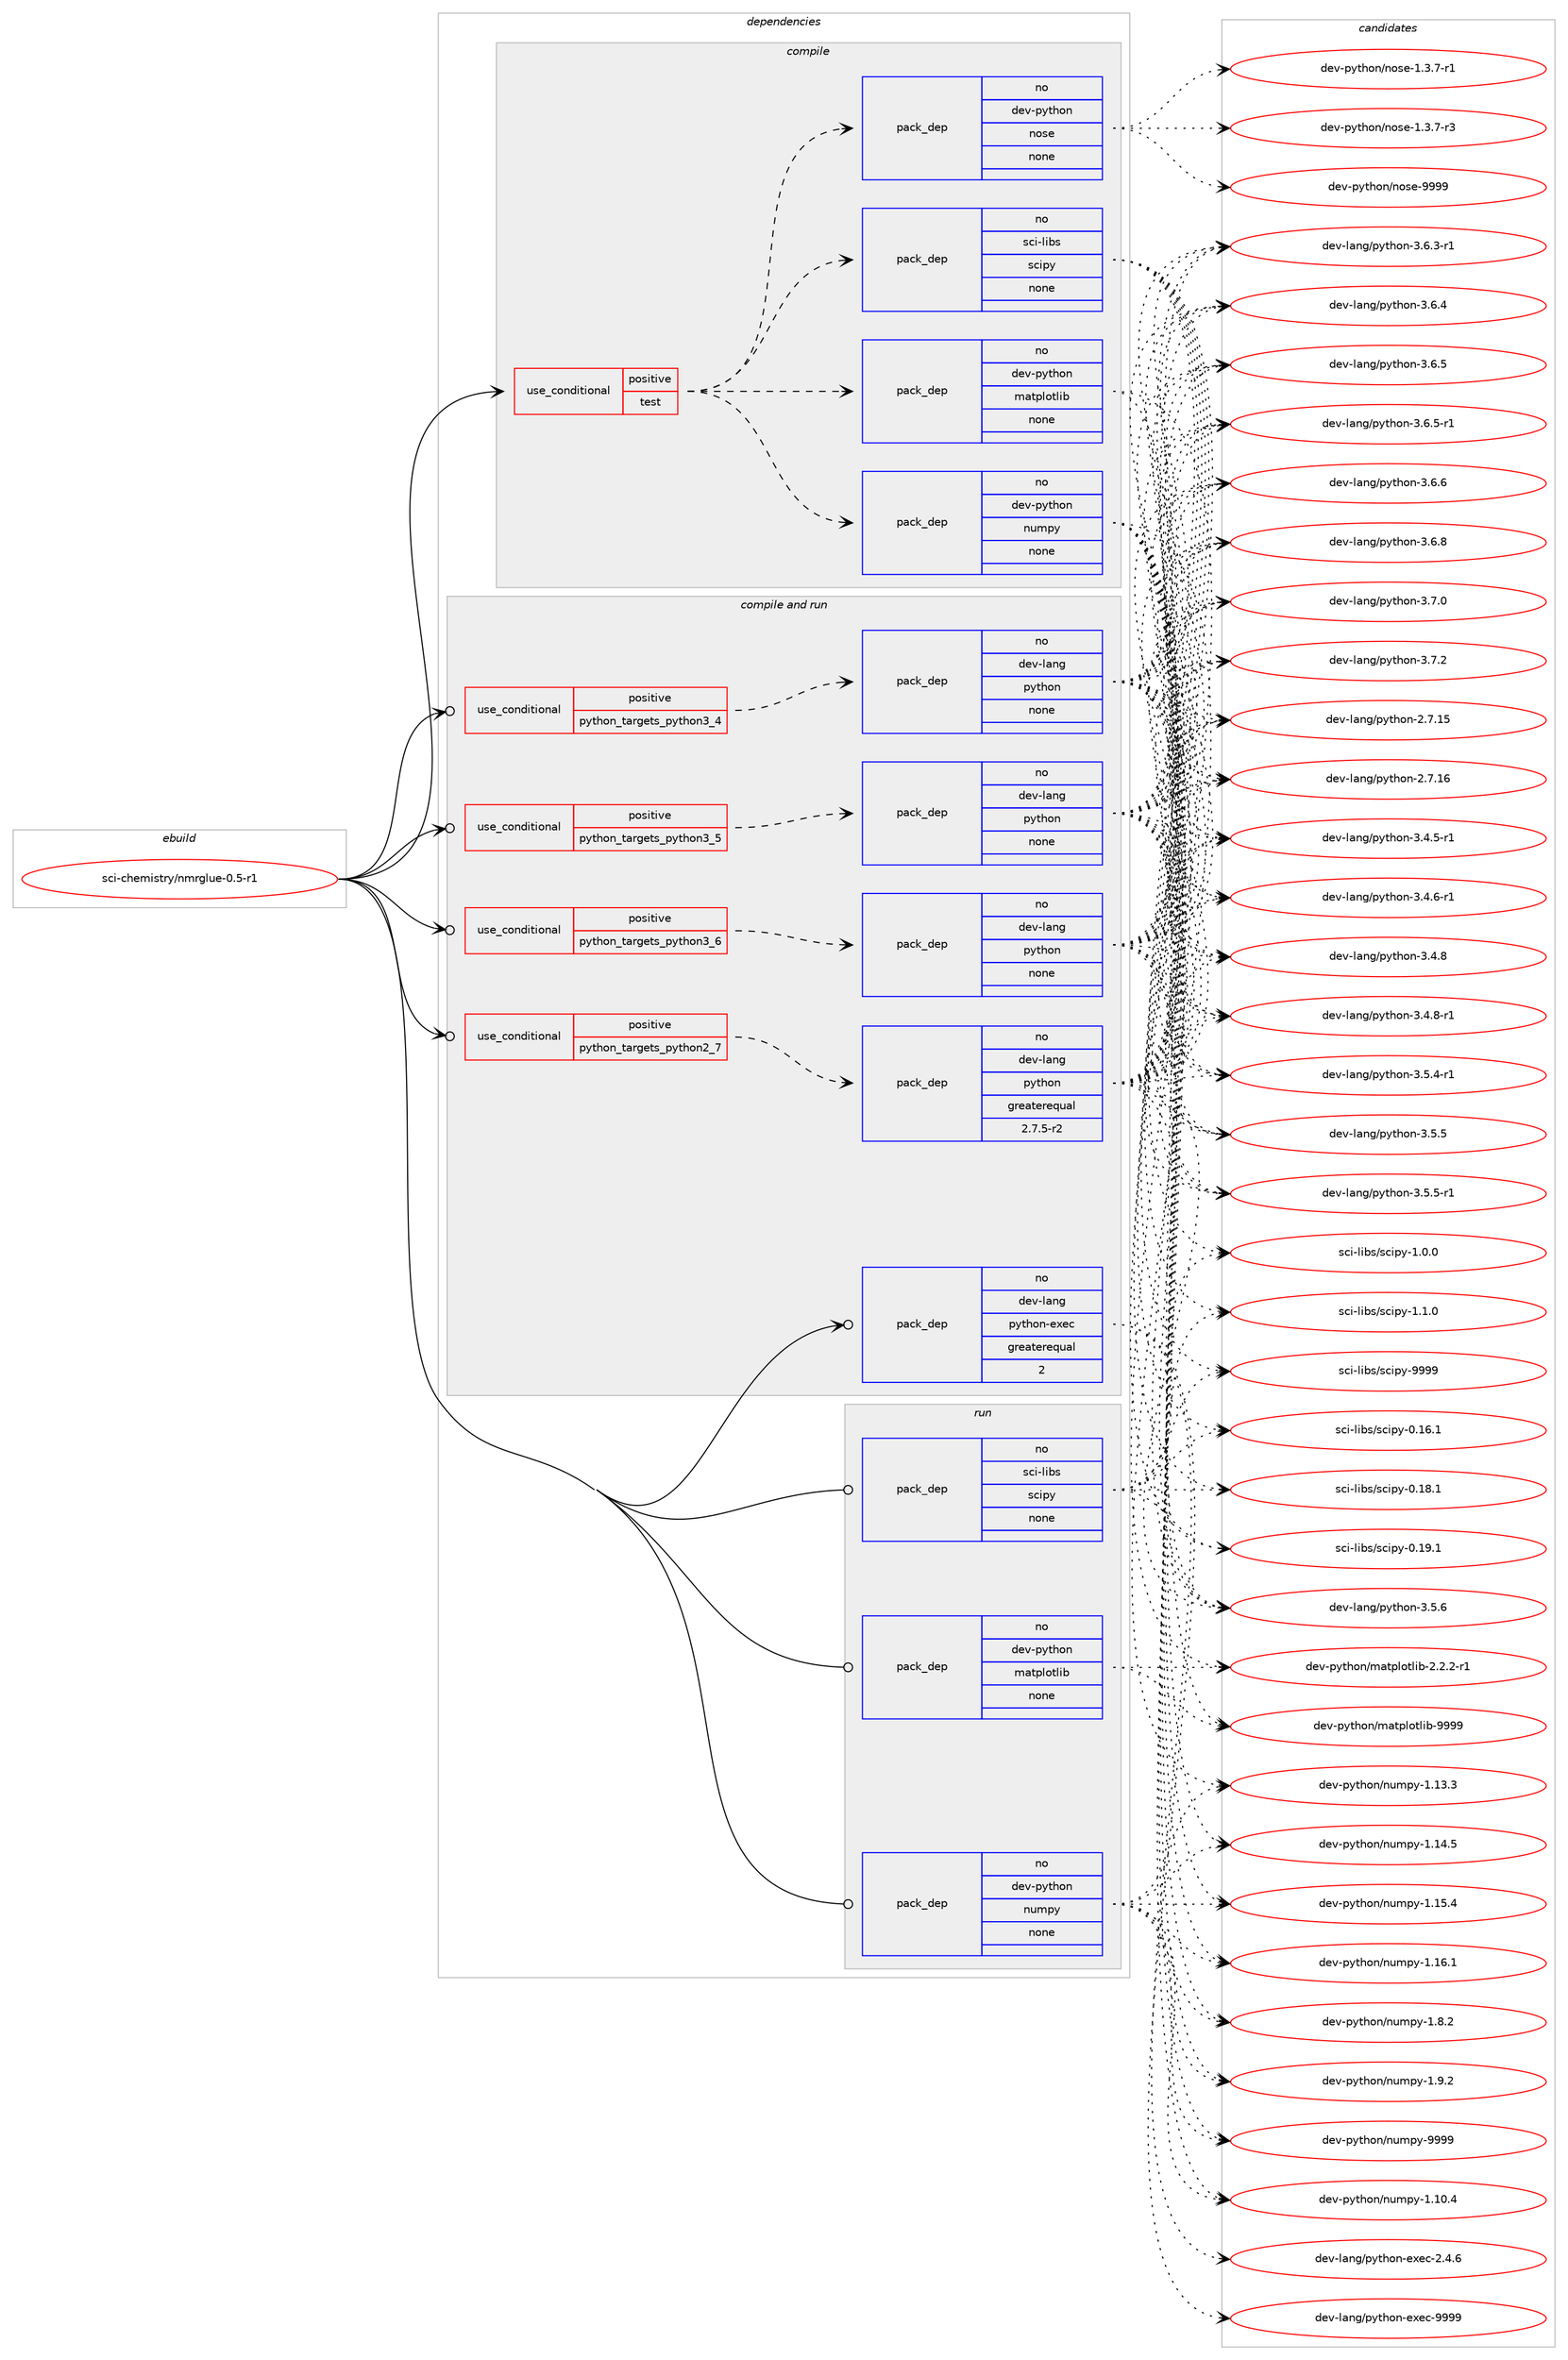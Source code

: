 digraph prolog {

# *************
# Graph options
# *************

newrank=true;
concentrate=true;
compound=true;
graph [rankdir=LR,fontname=Helvetica,fontsize=10,ranksep=1.5];#, ranksep=2.5, nodesep=0.2];
edge  [arrowhead=vee];
node  [fontname=Helvetica,fontsize=10];

# **********
# The ebuild
# **********

subgraph cluster_leftcol {
color=gray;
rank=same;
label=<<i>ebuild</i>>;
id [label="sci-chemistry/nmrglue-0.5-r1", color=red, width=4, href="../sci-chemistry/nmrglue-0.5-r1.svg"];
}

# ****************
# The dependencies
# ****************

subgraph cluster_midcol {
color=gray;
label=<<i>dependencies</i>>;
subgraph cluster_compile {
fillcolor="#eeeeee";
style=filled;
label=<<i>compile</i>>;
subgraph cond452464 {
dependency1688423 [label=<<TABLE BORDER="0" CELLBORDER="1" CELLSPACING="0" CELLPADDING="4"><TR><TD ROWSPAN="3" CELLPADDING="10">use_conditional</TD></TR><TR><TD>positive</TD></TR><TR><TD>test</TD></TR></TABLE>>, shape=none, color=red];
subgraph pack1208304 {
dependency1688424 [label=<<TABLE BORDER="0" CELLBORDER="1" CELLSPACING="0" CELLPADDING="4" WIDTH="220"><TR><TD ROWSPAN="6" CELLPADDING="30">pack_dep</TD></TR><TR><TD WIDTH="110">no</TD></TR><TR><TD>dev-python</TD></TR><TR><TD>matplotlib</TD></TR><TR><TD>none</TD></TR><TR><TD></TD></TR></TABLE>>, shape=none, color=blue];
}
dependency1688423:e -> dependency1688424:w [weight=20,style="dashed",arrowhead="vee"];
subgraph pack1208305 {
dependency1688425 [label=<<TABLE BORDER="0" CELLBORDER="1" CELLSPACING="0" CELLPADDING="4" WIDTH="220"><TR><TD ROWSPAN="6" CELLPADDING="30">pack_dep</TD></TR><TR><TD WIDTH="110">no</TD></TR><TR><TD>dev-python</TD></TR><TR><TD>numpy</TD></TR><TR><TD>none</TD></TR><TR><TD></TD></TR></TABLE>>, shape=none, color=blue];
}
dependency1688423:e -> dependency1688425:w [weight=20,style="dashed",arrowhead="vee"];
subgraph pack1208306 {
dependency1688426 [label=<<TABLE BORDER="0" CELLBORDER="1" CELLSPACING="0" CELLPADDING="4" WIDTH="220"><TR><TD ROWSPAN="6" CELLPADDING="30">pack_dep</TD></TR><TR><TD WIDTH="110">no</TD></TR><TR><TD>sci-libs</TD></TR><TR><TD>scipy</TD></TR><TR><TD>none</TD></TR><TR><TD></TD></TR></TABLE>>, shape=none, color=blue];
}
dependency1688423:e -> dependency1688426:w [weight=20,style="dashed",arrowhead="vee"];
subgraph pack1208307 {
dependency1688427 [label=<<TABLE BORDER="0" CELLBORDER="1" CELLSPACING="0" CELLPADDING="4" WIDTH="220"><TR><TD ROWSPAN="6" CELLPADDING="30">pack_dep</TD></TR><TR><TD WIDTH="110">no</TD></TR><TR><TD>dev-python</TD></TR><TR><TD>nose</TD></TR><TR><TD>none</TD></TR><TR><TD></TD></TR></TABLE>>, shape=none, color=blue];
}
dependency1688423:e -> dependency1688427:w [weight=20,style="dashed",arrowhead="vee"];
}
id:e -> dependency1688423:w [weight=20,style="solid",arrowhead="vee"];
}
subgraph cluster_compileandrun {
fillcolor="#eeeeee";
style=filled;
label=<<i>compile and run</i>>;
subgraph cond452465 {
dependency1688428 [label=<<TABLE BORDER="0" CELLBORDER="1" CELLSPACING="0" CELLPADDING="4"><TR><TD ROWSPAN="3" CELLPADDING="10">use_conditional</TD></TR><TR><TD>positive</TD></TR><TR><TD>python_targets_python2_7</TD></TR></TABLE>>, shape=none, color=red];
subgraph pack1208308 {
dependency1688429 [label=<<TABLE BORDER="0" CELLBORDER="1" CELLSPACING="0" CELLPADDING="4" WIDTH="220"><TR><TD ROWSPAN="6" CELLPADDING="30">pack_dep</TD></TR><TR><TD WIDTH="110">no</TD></TR><TR><TD>dev-lang</TD></TR><TR><TD>python</TD></TR><TR><TD>greaterequal</TD></TR><TR><TD>2.7.5-r2</TD></TR></TABLE>>, shape=none, color=blue];
}
dependency1688428:e -> dependency1688429:w [weight=20,style="dashed",arrowhead="vee"];
}
id:e -> dependency1688428:w [weight=20,style="solid",arrowhead="odotvee"];
subgraph cond452466 {
dependency1688430 [label=<<TABLE BORDER="0" CELLBORDER="1" CELLSPACING="0" CELLPADDING="4"><TR><TD ROWSPAN="3" CELLPADDING="10">use_conditional</TD></TR><TR><TD>positive</TD></TR><TR><TD>python_targets_python3_4</TD></TR></TABLE>>, shape=none, color=red];
subgraph pack1208309 {
dependency1688431 [label=<<TABLE BORDER="0" CELLBORDER="1" CELLSPACING="0" CELLPADDING="4" WIDTH="220"><TR><TD ROWSPAN="6" CELLPADDING="30">pack_dep</TD></TR><TR><TD WIDTH="110">no</TD></TR><TR><TD>dev-lang</TD></TR><TR><TD>python</TD></TR><TR><TD>none</TD></TR><TR><TD></TD></TR></TABLE>>, shape=none, color=blue];
}
dependency1688430:e -> dependency1688431:w [weight=20,style="dashed",arrowhead="vee"];
}
id:e -> dependency1688430:w [weight=20,style="solid",arrowhead="odotvee"];
subgraph cond452467 {
dependency1688432 [label=<<TABLE BORDER="0" CELLBORDER="1" CELLSPACING="0" CELLPADDING="4"><TR><TD ROWSPAN="3" CELLPADDING="10">use_conditional</TD></TR><TR><TD>positive</TD></TR><TR><TD>python_targets_python3_5</TD></TR></TABLE>>, shape=none, color=red];
subgraph pack1208310 {
dependency1688433 [label=<<TABLE BORDER="0" CELLBORDER="1" CELLSPACING="0" CELLPADDING="4" WIDTH="220"><TR><TD ROWSPAN="6" CELLPADDING="30">pack_dep</TD></TR><TR><TD WIDTH="110">no</TD></TR><TR><TD>dev-lang</TD></TR><TR><TD>python</TD></TR><TR><TD>none</TD></TR><TR><TD></TD></TR></TABLE>>, shape=none, color=blue];
}
dependency1688432:e -> dependency1688433:w [weight=20,style="dashed",arrowhead="vee"];
}
id:e -> dependency1688432:w [weight=20,style="solid",arrowhead="odotvee"];
subgraph cond452468 {
dependency1688434 [label=<<TABLE BORDER="0" CELLBORDER="1" CELLSPACING="0" CELLPADDING="4"><TR><TD ROWSPAN="3" CELLPADDING="10">use_conditional</TD></TR><TR><TD>positive</TD></TR><TR><TD>python_targets_python3_6</TD></TR></TABLE>>, shape=none, color=red];
subgraph pack1208311 {
dependency1688435 [label=<<TABLE BORDER="0" CELLBORDER="1" CELLSPACING="0" CELLPADDING="4" WIDTH="220"><TR><TD ROWSPAN="6" CELLPADDING="30">pack_dep</TD></TR><TR><TD WIDTH="110">no</TD></TR><TR><TD>dev-lang</TD></TR><TR><TD>python</TD></TR><TR><TD>none</TD></TR><TR><TD></TD></TR></TABLE>>, shape=none, color=blue];
}
dependency1688434:e -> dependency1688435:w [weight=20,style="dashed",arrowhead="vee"];
}
id:e -> dependency1688434:w [weight=20,style="solid",arrowhead="odotvee"];
subgraph pack1208312 {
dependency1688436 [label=<<TABLE BORDER="0" CELLBORDER="1" CELLSPACING="0" CELLPADDING="4" WIDTH="220"><TR><TD ROWSPAN="6" CELLPADDING="30">pack_dep</TD></TR><TR><TD WIDTH="110">no</TD></TR><TR><TD>dev-lang</TD></TR><TR><TD>python-exec</TD></TR><TR><TD>greaterequal</TD></TR><TR><TD>2</TD></TR></TABLE>>, shape=none, color=blue];
}
id:e -> dependency1688436:w [weight=20,style="solid",arrowhead="odotvee"];
}
subgraph cluster_run {
fillcolor="#eeeeee";
style=filled;
label=<<i>run</i>>;
subgraph pack1208313 {
dependency1688437 [label=<<TABLE BORDER="0" CELLBORDER="1" CELLSPACING="0" CELLPADDING="4" WIDTH="220"><TR><TD ROWSPAN="6" CELLPADDING="30">pack_dep</TD></TR><TR><TD WIDTH="110">no</TD></TR><TR><TD>dev-python</TD></TR><TR><TD>matplotlib</TD></TR><TR><TD>none</TD></TR><TR><TD></TD></TR></TABLE>>, shape=none, color=blue];
}
id:e -> dependency1688437:w [weight=20,style="solid",arrowhead="odot"];
subgraph pack1208314 {
dependency1688438 [label=<<TABLE BORDER="0" CELLBORDER="1" CELLSPACING="0" CELLPADDING="4" WIDTH="220"><TR><TD ROWSPAN="6" CELLPADDING="30">pack_dep</TD></TR><TR><TD WIDTH="110">no</TD></TR><TR><TD>dev-python</TD></TR><TR><TD>numpy</TD></TR><TR><TD>none</TD></TR><TR><TD></TD></TR></TABLE>>, shape=none, color=blue];
}
id:e -> dependency1688438:w [weight=20,style="solid",arrowhead="odot"];
subgraph pack1208315 {
dependency1688439 [label=<<TABLE BORDER="0" CELLBORDER="1" CELLSPACING="0" CELLPADDING="4" WIDTH="220"><TR><TD ROWSPAN="6" CELLPADDING="30">pack_dep</TD></TR><TR><TD WIDTH="110">no</TD></TR><TR><TD>sci-libs</TD></TR><TR><TD>scipy</TD></TR><TR><TD>none</TD></TR><TR><TD></TD></TR></TABLE>>, shape=none, color=blue];
}
id:e -> dependency1688439:w [weight=20,style="solid",arrowhead="odot"];
}
}

# **************
# The candidates
# **************

subgraph cluster_choices {
rank=same;
color=gray;
label=<<i>candidates</i>>;

subgraph choice1208304 {
color=black;
nodesep=1;
choice100101118451121211161041111104710997116112108111116108105984550465046504511449 [label="dev-python/matplotlib-2.2.2-r1", color=red, width=4,href="../dev-python/matplotlib-2.2.2-r1.svg"];
choice100101118451121211161041111104710997116112108111116108105984557575757 [label="dev-python/matplotlib-9999", color=red, width=4,href="../dev-python/matplotlib-9999.svg"];
dependency1688424:e -> choice100101118451121211161041111104710997116112108111116108105984550465046504511449:w [style=dotted,weight="100"];
dependency1688424:e -> choice100101118451121211161041111104710997116112108111116108105984557575757:w [style=dotted,weight="100"];
}
subgraph choice1208305 {
color=black;
nodesep=1;
choice100101118451121211161041111104711011710911212145494649484652 [label="dev-python/numpy-1.10.4", color=red, width=4,href="../dev-python/numpy-1.10.4.svg"];
choice100101118451121211161041111104711011710911212145494649514651 [label="dev-python/numpy-1.13.3", color=red, width=4,href="../dev-python/numpy-1.13.3.svg"];
choice100101118451121211161041111104711011710911212145494649524653 [label="dev-python/numpy-1.14.5", color=red, width=4,href="../dev-python/numpy-1.14.5.svg"];
choice100101118451121211161041111104711011710911212145494649534652 [label="dev-python/numpy-1.15.4", color=red, width=4,href="../dev-python/numpy-1.15.4.svg"];
choice100101118451121211161041111104711011710911212145494649544649 [label="dev-python/numpy-1.16.1", color=red, width=4,href="../dev-python/numpy-1.16.1.svg"];
choice1001011184511212111610411111047110117109112121454946564650 [label="dev-python/numpy-1.8.2", color=red, width=4,href="../dev-python/numpy-1.8.2.svg"];
choice1001011184511212111610411111047110117109112121454946574650 [label="dev-python/numpy-1.9.2", color=red, width=4,href="../dev-python/numpy-1.9.2.svg"];
choice10010111845112121116104111110471101171091121214557575757 [label="dev-python/numpy-9999", color=red, width=4,href="../dev-python/numpy-9999.svg"];
dependency1688425:e -> choice100101118451121211161041111104711011710911212145494649484652:w [style=dotted,weight="100"];
dependency1688425:e -> choice100101118451121211161041111104711011710911212145494649514651:w [style=dotted,weight="100"];
dependency1688425:e -> choice100101118451121211161041111104711011710911212145494649524653:w [style=dotted,weight="100"];
dependency1688425:e -> choice100101118451121211161041111104711011710911212145494649534652:w [style=dotted,weight="100"];
dependency1688425:e -> choice100101118451121211161041111104711011710911212145494649544649:w [style=dotted,weight="100"];
dependency1688425:e -> choice1001011184511212111610411111047110117109112121454946564650:w [style=dotted,weight="100"];
dependency1688425:e -> choice1001011184511212111610411111047110117109112121454946574650:w [style=dotted,weight="100"];
dependency1688425:e -> choice10010111845112121116104111110471101171091121214557575757:w [style=dotted,weight="100"];
}
subgraph choice1208306 {
color=black;
nodesep=1;
choice115991054510810598115471159910511212145484649544649 [label="sci-libs/scipy-0.16.1", color=red, width=4,href="../sci-libs/scipy-0.16.1.svg"];
choice115991054510810598115471159910511212145484649564649 [label="sci-libs/scipy-0.18.1", color=red, width=4,href="../sci-libs/scipy-0.18.1.svg"];
choice115991054510810598115471159910511212145484649574649 [label="sci-libs/scipy-0.19.1", color=red, width=4,href="../sci-libs/scipy-0.19.1.svg"];
choice1159910545108105981154711599105112121454946484648 [label="sci-libs/scipy-1.0.0", color=red, width=4,href="../sci-libs/scipy-1.0.0.svg"];
choice1159910545108105981154711599105112121454946494648 [label="sci-libs/scipy-1.1.0", color=red, width=4,href="../sci-libs/scipy-1.1.0.svg"];
choice11599105451081059811547115991051121214557575757 [label="sci-libs/scipy-9999", color=red, width=4,href="../sci-libs/scipy-9999.svg"];
dependency1688426:e -> choice115991054510810598115471159910511212145484649544649:w [style=dotted,weight="100"];
dependency1688426:e -> choice115991054510810598115471159910511212145484649564649:w [style=dotted,weight="100"];
dependency1688426:e -> choice115991054510810598115471159910511212145484649574649:w [style=dotted,weight="100"];
dependency1688426:e -> choice1159910545108105981154711599105112121454946484648:w [style=dotted,weight="100"];
dependency1688426:e -> choice1159910545108105981154711599105112121454946494648:w [style=dotted,weight="100"];
dependency1688426:e -> choice11599105451081059811547115991051121214557575757:w [style=dotted,weight="100"];
}
subgraph choice1208307 {
color=black;
nodesep=1;
choice10010111845112121116104111110471101111151014549465146554511449 [label="dev-python/nose-1.3.7-r1", color=red, width=4,href="../dev-python/nose-1.3.7-r1.svg"];
choice10010111845112121116104111110471101111151014549465146554511451 [label="dev-python/nose-1.3.7-r3", color=red, width=4,href="../dev-python/nose-1.3.7-r3.svg"];
choice10010111845112121116104111110471101111151014557575757 [label="dev-python/nose-9999", color=red, width=4,href="../dev-python/nose-9999.svg"];
dependency1688427:e -> choice10010111845112121116104111110471101111151014549465146554511449:w [style=dotted,weight="100"];
dependency1688427:e -> choice10010111845112121116104111110471101111151014549465146554511451:w [style=dotted,weight="100"];
dependency1688427:e -> choice10010111845112121116104111110471101111151014557575757:w [style=dotted,weight="100"];
}
subgraph choice1208308 {
color=black;
nodesep=1;
choice10010111845108971101034711212111610411111045504655464953 [label="dev-lang/python-2.7.15", color=red, width=4,href="../dev-lang/python-2.7.15.svg"];
choice10010111845108971101034711212111610411111045504655464954 [label="dev-lang/python-2.7.16", color=red, width=4,href="../dev-lang/python-2.7.16.svg"];
choice1001011184510897110103471121211161041111104551465246534511449 [label="dev-lang/python-3.4.5-r1", color=red, width=4,href="../dev-lang/python-3.4.5-r1.svg"];
choice1001011184510897110103471121211161041111104551465246544511449 [label="dev-lang/python-3.4.6-r1", color=red, width=4,href="../dev-lang/python-3.4.6-r1.svg"];
choice100101118451089711010347112121116104111110455146524656 [label="dev-lang/python-3.4.8", color=red, width=4,href="../dev-lang/python-3.4.8.svg"];
choice1001011184510897110103471121211161041111104551465246564511449 [label="dev-lang/python-3.4.8-r1", color=red, width=4,href="../dev-lang/python-3.4.8-r1.svg"];
choice1001011184510897110103471121211161041111104551465346524511449 [label="dev-lang/python-3.5.4-r1", color=red, width=4,href="../dev-lang/python-3.5.4-r1.svg"];
choice100101118451089711010347112121116104111110455146534653 [label="dev-lang/python-3.5.5", color=red, width=4,href="../dev-lang/python-3.5.5.svg"];
choice1001011184510897110103471121211161041111104551465346534511449 [label="dev-lang/python-3.5.5-r1", color=red, width=4,href="../dev-lang/python-3.5.5-r1.svg"];
choice100101118451089711010347112121116104111110455146534654 [label="dev-lang/python-3.5.6", color=red, width=4,href="../dev-lang/python-3.5.6.svg"];
choice1001011184510897110103471121211161041111104551465446514511449 [label="dev-lang/python-3.6.3-r1", color=red, width=4,href="../dev-lang/python-3.6.3-r1.svg"];
choice100101118451089711010347112121116104111110455146544652 [label="dev-lang/python-3.6.4", color=red, width=4,href="../dev-lang/python-3.6.4.svg"];
choice100101118451089711010347112121116104111110455146544653 [label="dev-lang/python-3.6.5", color=red, width=4,href="../dev-lang/python-3.6.5.svg"];
choice1001011184510897110103471121211161041111104551465446534511449 [label="dev-lang/python-3.6.5-r1", color=red, width=4,href="../dev-lang/python-3.6.5-r1.svg"];
choice100101118451089711010347112121116104111110455146544654 [label="dev-lang/python-3.6.6", color=red, width=4,href="../dev-lang/python-3.6.6.svg"];
choice100101118451089711010347112121116104111110455146544656 [label="dev-lang/python-3.6.8", color=red, width=4,href="../dev-lang/python-3.6.8.svg"];
choice100101118451089711010347112121116104111110455146554648 [label="dev-lang/python-3.7.0", color=red, width=4,href="../dev-lang/python-3.7.0.svg"];
choice100101118451089711010347112121116104111110455146554650 [label="dev-lang/python-3.7.2", color=red, width=4,href="../dev-lang/python-3.7.2.svg"];
dependency1688429:e -> choice10010111845108971101034711212111610411111045504655464953:w [style=dotted,weight="100"];
dependency1688429:e -> choice10010111845108971101034711212111610411111045504655464954:w [style=dotted,weight="100"];
dependency1688429:e -> choice1001011184510897110103471121211161041111104551465246534511449:w [style=dotted,weight="100"];
dependency1688429:e -> choice1001011184510897110103471121211161041111104551465246544511449:w [style=dotted,weight="100"];
dependency1688429:e -> choice100101118451089711010347112121116104111110455146524656:w [style=dotted,weight="100"];
dependency1688429:e -> choice1001011184510897110103471121211161041111104551465246564511449:w [style=dotted,weight="100"];
dependency1688429:e -> choice1001011184510897110103471121211161041111104551465346524511449:w [style=dotted,weight="100"];
dependency1688429:e -> choice100101118451089711010347112121116104111110455146534653:w [style=dotted,weight="100"];
dependency1688429:e -> choice1001011184510897110103471121211161041111104551465346534511449:w [style=dotted,weight="100"];
dependency1688429:e -> choice100101118451089711010347112121116104111110455146534654:w [style=dotted,weight="100"];
dependency1688429:e -> choice1001011184510897110103471121211161041111104551465446514511449:w [style=dotted,weight="100"];
dependency1688429:e -> choice100101118451089711010347112121116104111110455146544652:w [style=dotted,weight="100"];
dependency1688429:e -> choice100101118451089711010347112121116104111110455146544653:w [style=dotted,weight="100"];
dependency1688429:e -> choice1001011184510897110103471121211161041111104551465446534511449:w [style=dotted,weight="100"];
dependency1688429:e -> choice100101118451089711010347112121116104111110455146544654:w [style=dotted,weight="100"];
dependency1688429:e -> choice100101118451089711010347112121116104111110455146544656:w [style=dotted,weight="100"];
dependency1688429:e -> choice100101118451089711010347112121116104111110455146554648:w [style=dotted,weight="100"];
dependency1688429:e -> choice100101118451089711010347112121116104111110455146554650:w [style=dotted,weight="100"];
}
subgraph choice1208309 {
color=black;
nodesep=1;
choice10010111845108971101034711212111610411111045504655464953 [label="dev-lang/python-2.7.15", color=red, width=4,href="../dev-lang/python-2.7.15.svg"];
choice10010111845108971101034711212111610411111045504655464954 [label="dev-lang/python-2.7.16", color=red, width=4,href="../dev-lang/python-2.7.16.svg"];
choice1001011184510897110103471121211161041111104551465246534511449 [label="dev-lang/python-3.4.5-r1", color=red, width=4,href="../dev-lang/python-3.4.5-r1.svg"];
choice1001011184510897110103471121211161041111104551465246544511449 [label="dev-lang/python-3.4.6-r1", color=red, width=4,href="../dev-lang/python-3.4.6-r1.svg"];
choice100101118451089711010347112121116104111110455146524656 [label="dev-lang/python-3.4.8", color=red, width=4,href="../dev-lang/python-3.4.8.svg"];
choice1001011184510897110103471121211161041111104551465246564511449 [label="dev-lang/python-3.4.8-r1", color=red, width=4,href="../dev-lang/python-3.4.8-r1.svg"];
choice1001011184510897110103471121211161041111104551465346524511449 [label="dev-lang/python-3.5.4-r1", color=red, width=4,href="../dev-lang/python-3.5.4-r1.svg"];
choice100101118451089711010347112121116104111110455146534653 [label="dev-lang/python-3.5.5", color=red, width=4,href="../dev-lang/python-3.5.5.svg"];
choice1001011184510897110103471121211161041111104551465346534511449 [label="dev-lang/python-3.5.5-r1", color=red, width=4,href="../dev-lang/python-3.5.5-r1.svg"];
choice100101118451089711010347112121116104111110455146534654 [label="dev-lang/python-3.5.6", color=red, width=4,href="../dev-lang/python-3.5.6.svg"];
choice1001011184510897110103471121211161041111104551465446514511449 [label="dev-lang/python-3.6.3-r1", color=red, width=4,href="../dev-lang/python-3.6.3-r1.svg"];
choice100101118451089711010347112121116104111110455146544652 [label="dev-lang/python-3.6.4", color=red, width=4,href="../dev-lang/python-3.6.4.svg"];
choice100101118451089711010347112121116104111110455146544653 [label="dev-lang/python-3.6.5", color=red, width=4,href="../dev-lang/python-3.6.5.svg"];
choice1001011184510897110103471121211161041111104551465446534511449 [label="dev-lang/python-3.6.5-r1", color=red, width=4,href="../dev-lang/python-3.6.5-r1.svg"];
choice100101118451089711010347112121116104111110455146544654 [label="dev-lang/python-3.6.6", color=red, width=4,href="../dev-lang/python-3.6.6.svg"];
choice100101118451089711010347112121116104111110455146544656 [label="dev-lang/python-3.6.8", color=red, width=4,href="../dev-lang/python-3.6.8.svg"];
choice100101118451089711010347112121116104111110455146554648 [label="dev-lang/python-3.7.0", color=red, width=4,href="../dev-lang/python-3.7.0.svg"];
choice100101118451089711010347112121116104111110455146554650 [label="dev-lang/python-3.7.2", color=red, width=4,href="../dev-lang/python-3.7.2.svg"];
dependency1688431:e -> choice10010111845108971101034711212111610411111045504655464953:w [style=dotted,weight="100"];
dependency1688431:e -> choice10010111845108971101034711212111610411111045504655464954:w [style=dotted,weight="100"];
dependency1688431:e -> choice1001011184510897110103471121211161041111104551465246534511449:w [style=dotted,weight="100"];
dependency1688431:e -> choice1001011184510897110103471121211161041111104551465246544511449:w [style=dotted,weight="100"];
dependency1688431:e -> choice100101118451089711010347112121116104111110455146524656:w [style=dotted,weight="100"];
dependency1688431:e -> choice1001011184510897110103471121211161041111104551465246564511449:w [style=dotted,weight="100"];
dependency1688431:e -> choice1001011184510897110103471121211161041111104551465346524511449:w [style=dotted,weight="100"];
dependency1688431:e -> choice100101118451089711010347112121116104111110455146534653:w [style=dotted,weight="100"];
dependency1688431:e -> choice1001011184510897110103471121211161041111104551465346534511449:w [style=dotted,weight="100"];
dependency1688431:e -> choice100101118451089711010347112121116104111110455146534654:w [style=dotted,weight="100"];
dependency1688431:e -> choice1001011184510897110103471121211161041111104551465446514511449:w [style=dotted,weight="100"];
dependency1688431:e -> choice100101118451089711010347112121116104111110455146544652:w [style=dotted,weight="100"];
dependency1688431:e -> choice100101118451089711010347112121116104111110455146544653:w [style=dotted,weight="100"];
dependency1688431:e -> choice1001011184510897110103471121211161041111104551465446534511449:w [style=dotted,weight="100"];
dependency1688431:e -> choice100101118451089711010347112121116104111110455146544654:w [style=dotted,weight="100"];
dependency1688431:e -> choice100101118451089711010347112121116104111110455146544656:w [style=dotted,weight="100"];
dependency1688431:e -> choice100101118451089711010347112121116104111110455146554648:w [style=dotted,weight="100"];
dependency1688431:e -> choice100101118451089711010347112121116104111110455146554650:w [style=dotted,weight="100"];
}
subgraph choice1208310 {
color=black;
nodesep=1;
choice10010111845108971101034711212111610411111045504655464953 [label="dev-lang/python-2.7.15", color=red, width=4,href="../dev-lang/python-2.7.15.svg"];
choice10010111845108971101034711212111610411111045504655464954 [label="dev-lang/python-2.7.16", color=red, width=4,href="../dev-lang/python-2.7.16.svg"];
choice1001011184510897110103471121211161041111104551465246534511449 [label="dev-lang/python-3.4.5-r1", color=red, width=4,href="../dev-lang/python-3.4.5-r1.svg"];
choice1001011184510897110103471121211161041111104551465246544511449 [label="dev-lang/python-3.4.6-r1", color=red, width=4,href="../dev-lang/python-3.4.6-r1.svg"];
choice100101118451089711010347112121116104111110455146524656 [label="dev-lang/python-3.4.8", color=red, width=4,href="../dev-lang/python-3.4.8.svg"];
choice1001011184510897110103471121211161041111104551465246564511449 [label="dev-lang/python-3.4.8-r1", color=red, width=4,href="../dev-lang/python-3.4.8-r1.svg"];
choice1001011184510897110103471121211161041111104551465346524511449 [label="dev-lang/python-3.5.4-r1", color=red, width=4,href="../dev-lang/python-3.5.4-r1.svg"];
choice100101118451089711010347112121116104111110455146534653 [label="dev-lang/python-3.5.5", color=red, width=4,href="../dev-lang/python-3.5.5.svg"];
choice1001011184510897110103471121211161041111104551465346534511449 [label="dev-lang/python-3.5.5-r1", color=red, width=4,href="../dev-lang/python-3.5.5-r1.svg"];
choice100101118451089711010347112121116104111110455146534654 [label="dev-lang/python-3.5.6", color=red, width=4,href="../dev-lang/python-3.5.6.svg"];
choice1001011184510897110103471121211161041111104551465446514511449 [label="dev-lang/python-3.6.3-r1", color=red, width=4,href="../dev-lang/python-3.6.3-r1.svg"];
choice100101118451089711010347112121116104111110455146544652 [label="dev-lang/python-3.6.4", color=red, width=4,href="../dev-lang/python-3.6.4.svg"];
choice100101118451089711010347112121116104111110455146544653 [label="dev-lang/python-3.6.5", color=red, width=4,href="../dev-lang/python-3.6.5.svg"];
choice1001011184510897110103471121211161041111104551465446534511449 [label="dev-lang/python-3.6.5-r1", color=red, width=4,href="../dev-lang/python-3.6.5-r1.svg"];
choice100101118451089711010347112121116104111110455146544654 [label="dev-lang/python-3.6.6", color=red, width=4,href="../dev-lang/python-3.6.6.svg"];
choice100101118451089711010347112121116104111110455146544656 [label="dev-lang/python-3.6.8", color=red, width=4,href="../dev-lang/python-3.6.8.svg"];
choice100101118451089711010347112121116104111110455146554648 [label="dev-lang/python-3.7.0", color=red, width=4,href="../dev-lang/python-3.7.0.svg"];
choice100101118451089711010347112121116104111110455146554650 [label="dev-lang/python-3.7.2", color=red, width=4,href="../dev-lang/python-3.7.2.svg"];
dependency1688433:e -> choice10010111845108971101034711212111610411111045504655464953:w [style=dotted,weight="100"];
dependency1688433:e -> choice10010111845108971101034711212111610411111045504655464954:w [style=dotted,weight="100"];
dependency1688433:e -> choice1001011184510897110103471121211161041111104551465246534511449:w [style=dotted,weight="100"];
dependency1688433:e -> choice1001011184510897110103471121211161041111104551465246544511449:w [style=dotted,weight="100"];
dependency1688433:e -> choice100101118451089711010347112121116104111110455146524656:w [style=dotted,weight="100"];
dependency1688433:e -> choice1001011184510897110103471121211161041111104551465246564511449:w [style=dotted,weight="100"];
dependency1688433:e -> choice1001011184510897110103471121211161041111104551465346524511449:w [style=dotted,weight="100"];
dependency1688433:e -> choice100101118451089711010347112121116104111110455146534653:w [style=dotted,weight="100"];
dependency1688433:e -> choice1001011184510897110103471121211161041111104551465346534511449:w [style=dotted,weight="100"];
dependency1688433:e -> choice100101118451089711010347112121116104111110455146534654:w [style=dotted,weight="100"];
dependency1688433:e -> choice1001011184510897110103471121211161041111104551465446514511449:w [style=dotted,weight="100"];
dependency1688433:e -> choice100101118451089711010347112121116104111110455146544652:w [style=dotted,weight="100"];
dependency1688433:e -> choice100101118451089711010347112121116104111110455146544653:w [style=dotted,weight="100"];
dependency1688433:e -> choice1001011184510897110103471121211161041111104551465446534511449:w [style=dotted,weight="100"];
dependency1688433:e -> choice100101118451089711010347112121116104111110455146544654:w [style=dotted,weight="100"];
dependency1688433:e -> choice100101118451089711010347112121116104111110455146544656:w [style=dotted,weight="100"];
dependency1688433:e -> choice100101118451089711010347112121116104111110455146554648:w [style=dotted,weight="100"];
dependency1688433:e -> choice100101118451089711010347112121116104111110455146554650:w [style=dotted,weight="100"];
}
subgraph choice1208311 {
color=black;
nodesep=1;
choice10010111845108971101034711212111610411111045504655464953 [label="dev-lang/python-2.7.15", color=red, width=4,href="../dev-lang/python-2.7.15.svg"];
choice10010111845108971101034711212111610411111045504655464954 [label="dev-lang/python-2.7.16", color=red, width=4,href="../dev-lang/python-2.7.16.svg"];
choice1001011184510897110103471121211161041111104551465246534511449 [label="dev-lang/python-3.4.5-r1", color=red, width=4,href="../dev-lang/python-3.4.5-r1.svg"];
choice1001011184510897110103471121211161041111104551465246544511449 [label="dev-lang/python-3.4.6-r1", color=red, width=4,href="../dev-lang/python-3.4.6-r1.svg"];
choice100101118451089711010347112121116104111110455146524656 [label="dev-lang/python-3.4.8", color=red, width=4,href="../dev-lang/python-3.4.8.svg"];
choice1001011184510897110103471121211161041111104551465246564511449 [label="dev-lang/python-3.4.8-r1", color=red, width=4,href="../dev-lang/python-3.4.8-r1.svg"];
choice1001011184510897110103471121211161041111104551465346524511449 [label="dev-lang/python-3.5.4-r1", color=red, width=4,href="../dev-lang/python-3.5.4-r1.svg"];
choice100101118451089711010347112121116104111110455146534653 [label="dev-lang/python-3.5.5", color=red, width=4,href="../dev-lang/python-3.5.5.svg"];
choice1001011184510897110103471121211161041111104551465346534511449 [label="dev-lang/python-3.5.5-r1", color=red, width=4,href="../dev-lang/python-3.5.5-r1.svg"];
choice100101118451089711010347112121116104111110455146534654 [label="dev-lang/python-3.5.6", color=red, width=4,href="../dev-lang/python-3.5.6.svg"];
choice1001011184510897110103471121211161041111104551465446514511449 [label="dev-lang/python-3.6.3-r1", color=red, width=4,href="../dev-lang/python-3.6.3-r1.svg"];
choice100101118451089711010347112121116104111110455146544652 [label="dev-lang/python-3.6.4", color=red, width=4,href="../dev-lang/python-3.6.4.svg"];
choice100101118451089711010347112121116104111110455146544653 [label="dev-lang/python-3.6.5", color=red, width=4,href="../dev-lang/python-3.6.5.svg"];
choice1001011184510897110103471121211161041111104551465446534511449 [label="dev-lang/python-3.6.5-r1", color=red, width=4,href="../dev-lang/python-3.6.5-r1.svg"];
choice100101118451089711010347112121116104111110455146544654 [label="dev-lang/python-3.6.6", color=red, width=4,href="../dev-lang/python-3.6.6.svg"];
choice100101118451089711010347112121116104111110455146544656 [label="dev-lang/python-3.6.8", color=red, width=4,href="../dev-lang/python-3.6.8.svg"];
choice100101118451089711010347112121116104111110455146554648 [label="dev-lang/python-3.7.0", color=red, width=4,href="../dev-lang/python-3.7.0.svg"];
choice100101118451089711010347112121116104111110455146554650 [label="dev-lang/python-3.7.2", color=red, width=4,href="../dev-lang/python-3.7.2.svg"];
dependency1688435:e -> choice10010111845108971101034711212111610411111045504655464953:w [style=dotted,weight="100"];
dependency1688435:e -> choice10010111845108971101034711212111610411111045504655464954:w [style=dotted,weight="100"];
dependency1688435:e -> choice1001011184510897110103471121211161041111104551465246534511449:w [style=dotted,weight="100"];
dependency1688435:e -> choice1001011184510897110103471121211161041111104551465246544511449:w [style=dotted,weight="100"];
dependency1688435:e -> choice100101118451089711010347112121116104111110455146524656:w [style=dotted,weight="100"];
dependency1688435:e -> choice1001011184510897110103471121211161041111104551465246564511449:w [style=dotted,weight="100"];
dependency1688435:e -> choice1001011184510897110103471121211161041111104551465346524511449:w [style=dotted,weight="100"];
dependency1688435:e -> choice100101118451089711010347112121116104111110455146534653:w [style=dotted,weight="100"];
dependency1688435:e -> choice1001011184510897110103471121211161041111104551465346534511449:w [style=dotted,weight="100"];
dependency1688435:e -> choice100101118451089711010347112121116104111110455146534654:w [style=dotted,weight="100"];
dependency1688435:e -> choice1001011184510897110103471121211161041111104551465446514511449:w [style=dotted,weight="100"];
dependency1688435:e -> choice100101118451089711010347112121116104111110455146544652:w [style=dotted,weight="100"];
dependency1688435:e -> choice100101118451089711010347112121116104111110455146544653:w [style=dotted,weight="100"];
dependency1688435:e -> choice1001011184510897110103471121211161041111104551465446534511449:w [style=dotted,weight="100"];
dependency1688435:e -> choice100101118451089711010347112121116104111110455146544654:w [style=dotted,weight="100"];
dependency1688435:e -> choice100101118451089711010347112121116104111110455146544656:w [style=dotted,weight="100"];
dependency1688435:e -> choice100101118451089711010347112121116104111110455146554648:w [style=dotted,weight="100"];
dependency1688435:e -> choice100101118451089711010347112121116104111110455146554650:w [style=dotted,weight="100"];
}
subgraph choice1208312 {
color=black;
nodesep=1;
choice1001011184510897110103471121211161041111104510112010199455046524654 [label="dev-lang/python-exec-2.4.6", color=red, width=4,href="../dev-lang/python-exec-2.4.6.svg"];
choice10010111845108971101034711212111610411111045101120101994557575757 [label="dev-lang/python-exec-9999", color=red, width=4,href="../dev-lang/python-exec-9999.svg"];
dependency1688436:e -> choice1001011184510897110103471121211161041111104510112010199455046524654:w [style=dotted,weight="100"];
dependency1688436:e -> choice10010111845108971101034711212111610411111045101120101994557575757:w [style=dotted,weight="100"];
}
subgraph choice1208313 {
color=black;
nodesep=1;
choice100101118451121211161041111104710997116112108111116108105984550465046504511449 [label="dev-python/matplotlib-2.2.2-r1", color=red, width=4,href="../dev-python/matplotlib-2.2.2-r1.svg"];
choice100101118451121211161041111104710997116112108111116108105984557575757 [label="dev-python/matplotlib-9999", color=red, width=4,href="../dev-python/matplotlib-9999.svg"];
dependency1688437:e -> choice100101118451121211161041111104710997116112108111116108105984550465046504511449:w [style=dotted,weight="100"];
dependency1688437:e -> choice100101118451121211161041111104710997116112108111116108105984557575757:w [style=dotted,weight="100"];
}
subgraph choice1208314 {
color=black;
nodesep=1;
choice100101118451121211161041111104711011710911212145494649484652 [label="dev-python/numpy-1.10.4", color=red, width=4,href="../dev-python/numpy-1.10.4.svg"];
choice100101118451121211161041111104711011710911212145494649514651 [label="dev-python/numpy-1.13.3", color=red, width=4,href="../dev-python/numpy-1.13.3.svg"];
choice100101118451121211161041111104711011710911212145494649524653 [label="dev-python/numpy-1.14.5", color=red, width=4,href="../dev-python/numpy-1.14.5.svg"];
choice100101118451121211161041111104711011710911212145494649534652 [label="dev-python/numpy-1.15.4", color=red, width=4,href="../dev-python/numpy-1.15.4.svg"];
choice100101118451121211161041111104711011710911212145494649544649 [label="dev-python/numpy-1.16.1", color=red, width=4,href="../dev-python/numpy-1.16.1.svg"];
choice1001011184511212111610411111047110117109112121454946564650 [label="dev-python/numpy-1.8.2", color=red, width=4,href="../dev-python/numpy-1.8.2.svg"];
choice1001011184511212111610411111047110117109112121454946574650 [label="dev-python/numpy-1.9.2", color=red, width=4,href="../dev-python/numpy-1.9.2.svg"];
choice10010111845112121116104111110471101171091121214557575757 [label="dev-python/numpy-9999", color=red, width=4,href="../dev-python/numpy-9999.svg"];
dependency1688438:e -> choice100101118451121211161041111104711011710911212145494649484652:w [style=dotted,weight="100"];
dependency1688438:e -> choice100101118451121211161041111104711011710911212145494649514651:w [style=dotted,weight="100"];
dependency1688438:e -> choice100101118451121211161041111104711011710911212145494649524653:w [style=dotted,weight="100"];
dependency1688438:e -> choice100101118451121211161041111104711011710911212145494649534652:w [style=dotted,weight="100"];
dependency1688438:e -> choice100101118451121211161041111104711011710911212145494649544649:w [style=dotted,weight="100"];
dependency1688438:e -> choice1001011184511212111610411111047110117109112121454946564650:w [style=dotted,weight="100"];
dependency1688438:e -> choice1001011184511212111610411111047110117109112121454946574650:w [style=dotted,weight="100"];
dependency1688438:e -> choice10010111845112121116104111110471101171091121214557575757:w [style=dotted,weight="100"];
}
subgraph choice1208315 {
color=black;
nodesep=1;
choice115991054510810598115471159910511212145484649544649 [label="sci-libs/scipy-0.16.1", color=red, width=4,href="../sci-libs/scipy-0.16.1.svg"];
choice115991054510810598115471159910511212145484649564649 [label="sci-libs/scipy-0.18.1", color=red, width=4,href="../sci-libs/scipy-0.18.1.svg"];
choice115991054510810598115471159910511212145484649574649 [label="sci-libs/scipy-0.19.1", color=red, width=4,href="../sci-libs/scipy-0.19.1.svg"];
choice1159910545108105981154711599105112121454946484648 [label="sci-libs/scipy-1.0.0", color=red, width=4,href="../sci-libs/scipy-1.0.0.svg"];
choice1159910545108105981154711599105112121454946494648 [label="sci-libs/scipy-1.1.0", color=red, width=4,href="../sci-libs/scipy-1.1.0.svg"];
choice11599105451081059811547115991051121214557575757 [label="sci-libs/scipy-9999", color=red, width=4,href="../sci-libs/scipy-9999.svg"];
dependency1688439:e -> choice115991054510810598115471159910511212145484649544649:w [style=dotted,weight="100"];
dependency1688439:e -> choice115991054510810598115471159910511212145484649564649:w [style=dotted,weight="100"];
dependency1688439:e -> choice115991054510810598115471159910511212145484649574649:w [style=dotted,weight="100"];
dependency1688439:e -> choice1159910545108105981154711599105112121454946484648:w [style=dotted,weight="100"];
dependency1688439:e -> choice1159910545108105981154711599105112121454946494648:w [style=dotted,weight="100"];
dependency1688439:e -> choice11599105451081059811547115991051121214557575757:w [style=dotted,weight="100"];
}
}

}
